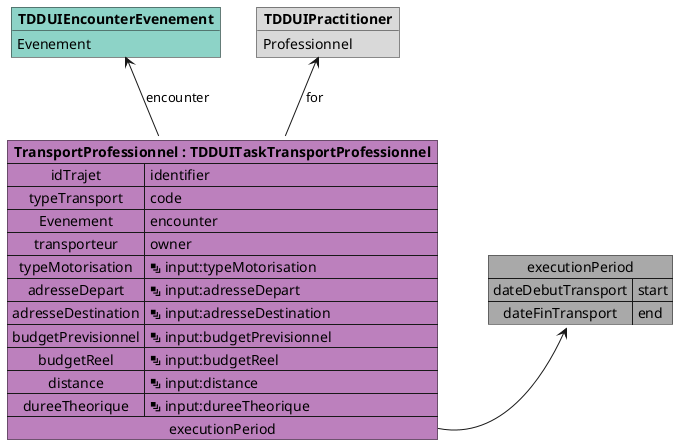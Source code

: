 @startuml

map "executionPeriod" as executionPeriod #DarkGray {
    dateDebutTransport => start
    dateFinTransport => end
}

object "**TDDUIEncounterEvenement**" as TDDUIEncounterEvenement #8dd3c7 {
    Evenement
}

object "**TDDUIPractitioner**" as TDDUIPractitioner #d9d9d9 {
    Professionnel
}

map "**TransportProfessionnel : TDDUITaskTransportProfessionnel**" as TransportProfessionnel #bc80bd {
    idTrajet => identifier
    typeTransport => code
    Evenement => encounter
    transporteur => owner
    typeMotorisation => <&layers> input:typeMotorisation
    adresseDepart => <&layers> input:adresseDepart
    adresseDestination => <&layers> input:adresseDestination
    budgetPrevisionnel => <&layers> input:budgetPrevisionnel
    budgetReel => <&layers> input:budgetReel
    distance => <&layers> input:distance
    dureeTheorique => <&layers> input:dureeTheorique
    executionPeriod *-> executionPeriod
}

TransportProfessionnel -u-> TDDUIPractitioner : for
TransportProfessionnel -u-> TDDUIEncounterEvenement : encounter

@enduml